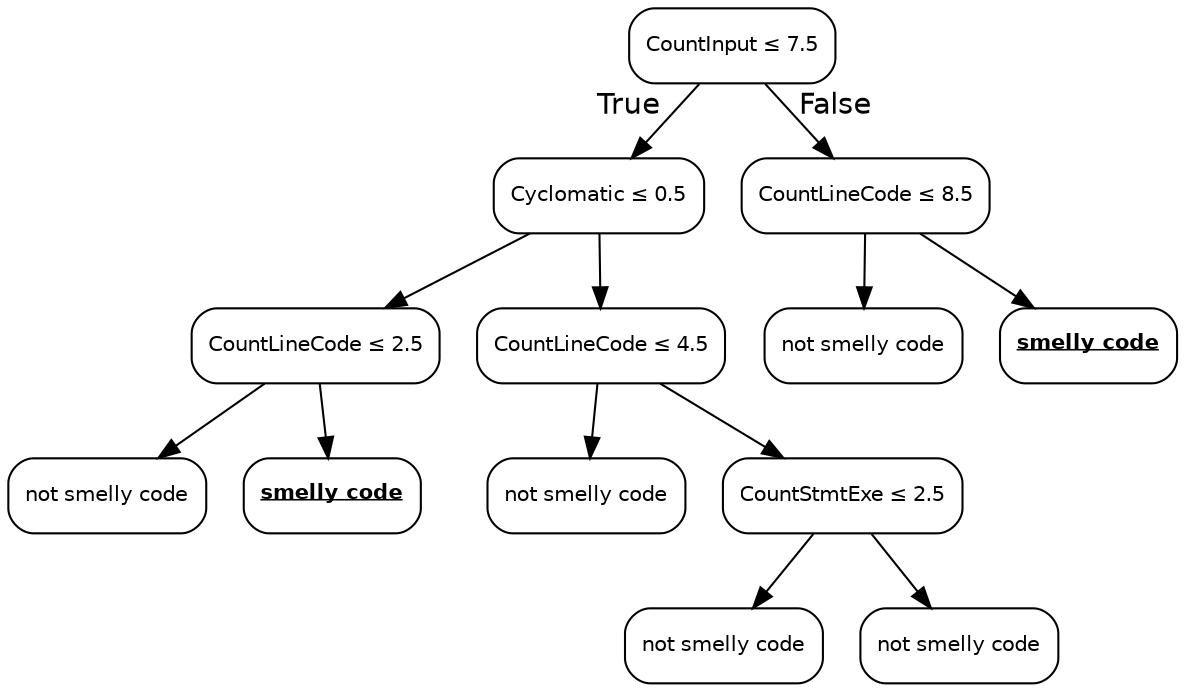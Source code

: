digraph Tree {
node [color="black", fontname=helvetica, shape=box, style="rounded", width=0.5, fontsize=10];
edge [fontname=helvetica];
0 [label=<CountInput &le; 7.5>];
1 [label=<Cyclomatic &le; 0.5>];
0 -> 1  [headlabel="True", labelangle=45, labeldistance="2.5"];
3 [label=<CountLineCode &le; 2.5>];
1 -> 3;
5 [label=<not smelly code>];
3 -> 5;
6 [label=<<u><b>smelly code</b></u>>];
3 -> 6;
4 [label=<CountLineCode &le; 4.5>];
1 -> 4;
7 [label=<not smelly code>];
4 -> 7;
8 [label=<CountStmtExe &le; 2.5>];
4 -> 8;
9 [label=<not smelly code>];
8 -> 9;
10 [label=<not smelly code>];
8 -> 10;
2 [label=<CountLineCode &le; 8.5>];
0 -> 2  [headlabel="False", labelangle="-45", labeldistance="2.5"];
11 [label=<not smelly code>];
2 -> 11;
12 [label=<<u><b>smelly code</b></u>>];
2 -> 12;
}
